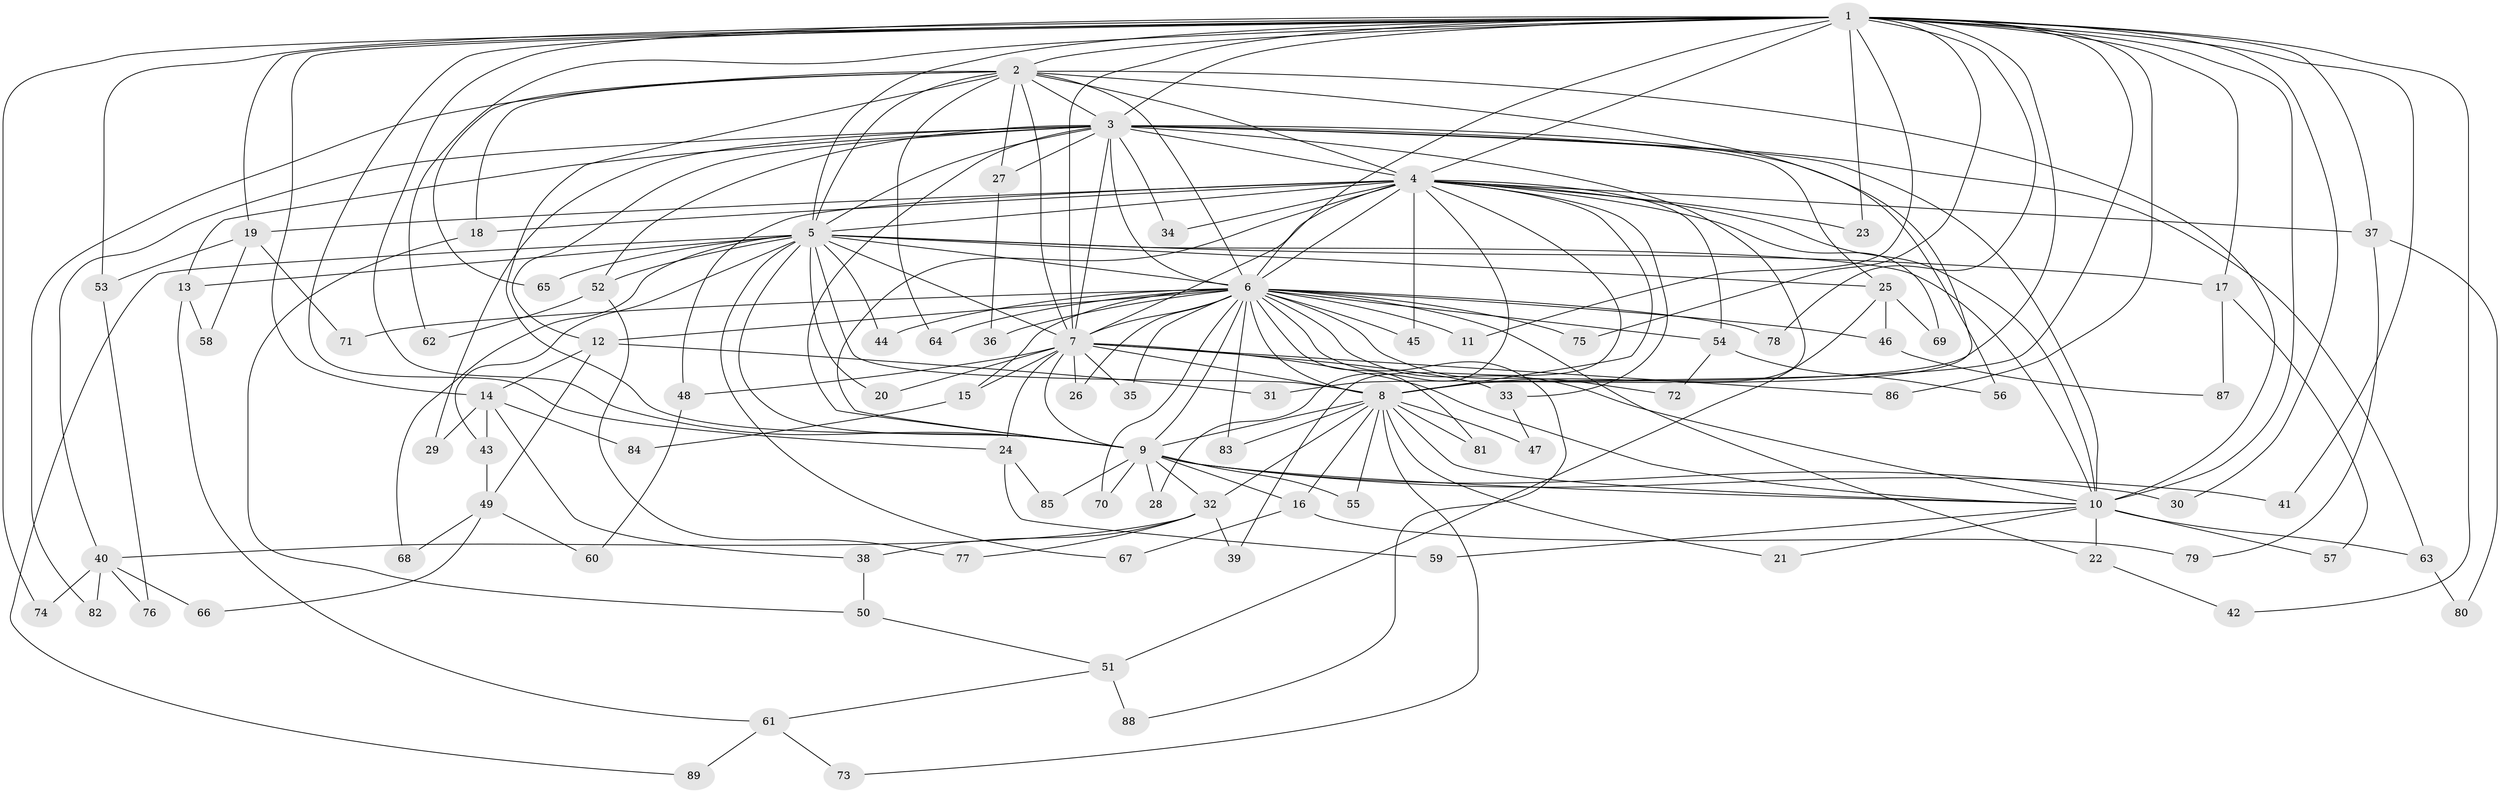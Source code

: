 // coarse degree distribution, {2: 0.18518518518518517, 19: 0.037037037037037035, 3: 0.18518518518518517, 6: 0.14814814814814814, 12: 0.07407407407407407, 5: 0.18518518518518517, 18: 0.037037037037037035, 4: 0.07407407407407407, 17: 0.037037037037037035, 8: 0.037037037037037035}
// Generated by graph-tools (version 1.1) at 2025/36/03/04/25 23:36:25]
// undirected, 89 vertices, 203 edges
graph export_dot {
  node [color=gray90,style=filled];
  1;
  2;
  3;
  4;
  5;
  6;
  7;
  8;
  9;
  10;
  11;
  12;
  13;
  14;
  15;
  16;
  17;
  18;
  19;
  20;
  21;
  22;
  23;
  24;
  25;
  26;
  27;
  28;
  29;
  30;
  31;
  32;
  33;
  34;
  35;
  36;
  37;
  38;
  39;
  40;
  41;
  42;
  43;
  44;
  45;
  46;
  47;
  48;
  49;
  50;
  51;
  52;
  53;
  54;
  55;
  56;
  57;
  58;
  59;
  60;
  61;
  62;
  63;
  64;
  65;
  66;
  67;
  68;
  69;
  70;
  71;
  72;
  73;
  74;
  75;
  76;
  77;
  78;
  79;
  80;
  81;
  82;
  83;
  84;
  85;
  86;
  87;
  88;
  89;
  1 -- 2;
  1 -- 3;
  1 -- 4;
  1 -- 5;
  1 -- 6;
  1 -- 7;
  1 -- 8;
  1 -- 9;
  1 -- 10;
  1 -- 11;
  1 -- 14;
  1 -- 17;
  1 -- 19;
  1 -- 23;
  1 -- 24;
  1 -- 30;
  1 -- 31;
  1 -- 37;
  1 -- 41;
  1 -- 42;
  1 -- 53;
  1 -- 62;
  1 -- 74;
  1 -- 75;
  1 -- 78;
  1 -- 86;
  2 -- 3;
  2 -- 4;
  2 -- 5;
  2 -- 6;
  2 -- 7;
  2 -- 8;
  2 -- 9;
  2 -- 10;
  2 -- 18;
  2 -- 27;
  2 -- 64;
  2 -- 65;
  2 -- 82;
  3 -- 4;
  3 -- 5;
  3 -- 6;
  3 -- 7;
  3 -- 8;
  3 -- 9;
  3 -- 10;
  3 -- 12;
  3 -- 13;
  3 -- 25;
  3 -- 27;
  3 -- 29;
  3 -- 34;
  3 -- 40;
  3 -- 52;
  3 -- 56;
  3 -- 63;
  4 -- 5;
  4 -- 6;
  4 -- 7;
  4 -- 8;
  4 -- 9;
  4 -- 10;
  4 -- 18;
  4 -- 19;
  4 -- 23;
  4 -- 28;
  4 -- 33;
  4 -- 34;
  4 -- 37;
  4 -- 39;
  4 -- 45;
  4 -- 48;
  4 -- 54;
  4 -- 69;
  5 -- 6;
  5 -- 7;
  5 -- 8;
  5 -- 9;
  5 -- 10;
  5 -- 13;
  5 -- 17;
  5 -- 20;
  5 -- 25;
  5 -- 43;
  5 -- 44;
  5 -- 52;
  5 -- 65;
  5 -- 67;
  5 -- 68;
  5 -- 89;
  6 -- 7;
  6 -- 8;
  6 -- 9;
  6 -- 10;
  6 -- 11;
  6 -- 12;
  6 -- 15;
  6 -- 22;
  6 -- 26;
  6 -- 35;
  6 -- 36;
  6 -- 44;
  6 -- 45;
  6 -- 46;
  6 -- 54;
  6 -- 64;
  6 -- 70;
  6 -- 71;
  6 -- 72;
  6 -- 75;
  6 -- 78;
  6 -- 81;
  6 -- 83;
  6 -- 88;
  7 -- 8;
  7 -- 9;
  7 -- 10;
  7 -- 15;
  7 -- 20;
  7 -- 24;
  7 -- 26;
  7 -- 33;
  7 -- 35;
  7 -- 48;
  7 -- 86;
  8 -- 9;
  8 -- 10;
  8 -- 16;
  8 -- 21;
  8 -- 32;
  8 -- 47;
  8 -- 55;
  8 -- 73;
  8 -- 81;
  8 -- 83;
  9 -- 10;
  9 -- 16;
  9 -- 28;
  9 -- 30;
  9 -- 32;
  9 -- 41;
  9 -- 55;
  9 -- 70;
  9 -- 85;
  10 -- 21;
  10 -- 22;
  10 -- 57;
  10 -- 59;
  10 -- 63;
  12 -- 14;
  12 -- 31;
  12 -- 49;
  13 -- 58;
  13 -- 61;
  14 -- 29;
  14 -- 38;
  14 -- 43;
  14 -- 84;
  15 -- 84;
  16 -- 67;
  16 -- 79;
  17 -- 57;
  17 -- 87;
  18 -- 50;
  19 -- 53;
  19 -- 58;
  19 -- 71;
  22 -- 42;
  24 -- 59;
  24 -- 85;
  25 -- 46;
  25 -- 51;
  25 -- 69;
  27 -- 36;
  32 -- 38;
  32 -- 39;
  32 -- 40;
  32 -- 77;
  33 -- 47;
  37 -- 79;
  37 -- 80;
  38 -- 50;
  40 -- 66;
  40 -- 74;
  40 -- 76;
  40 -- 82;
  43 -- 49;
  46 -- 87;
  48 -- 60;
  49 -- 60;
  49 -- 66;
  49 -- 68;
  50 -- 51;
  51 -- 61;
  51 -- 88;
  52 -- 62;
  52 -- 77;
  53 -- 76;
  54 -- 56;
  54 -- 72;
  61 -- 73;
  61 -- 89;
  63 -- 80;
}
